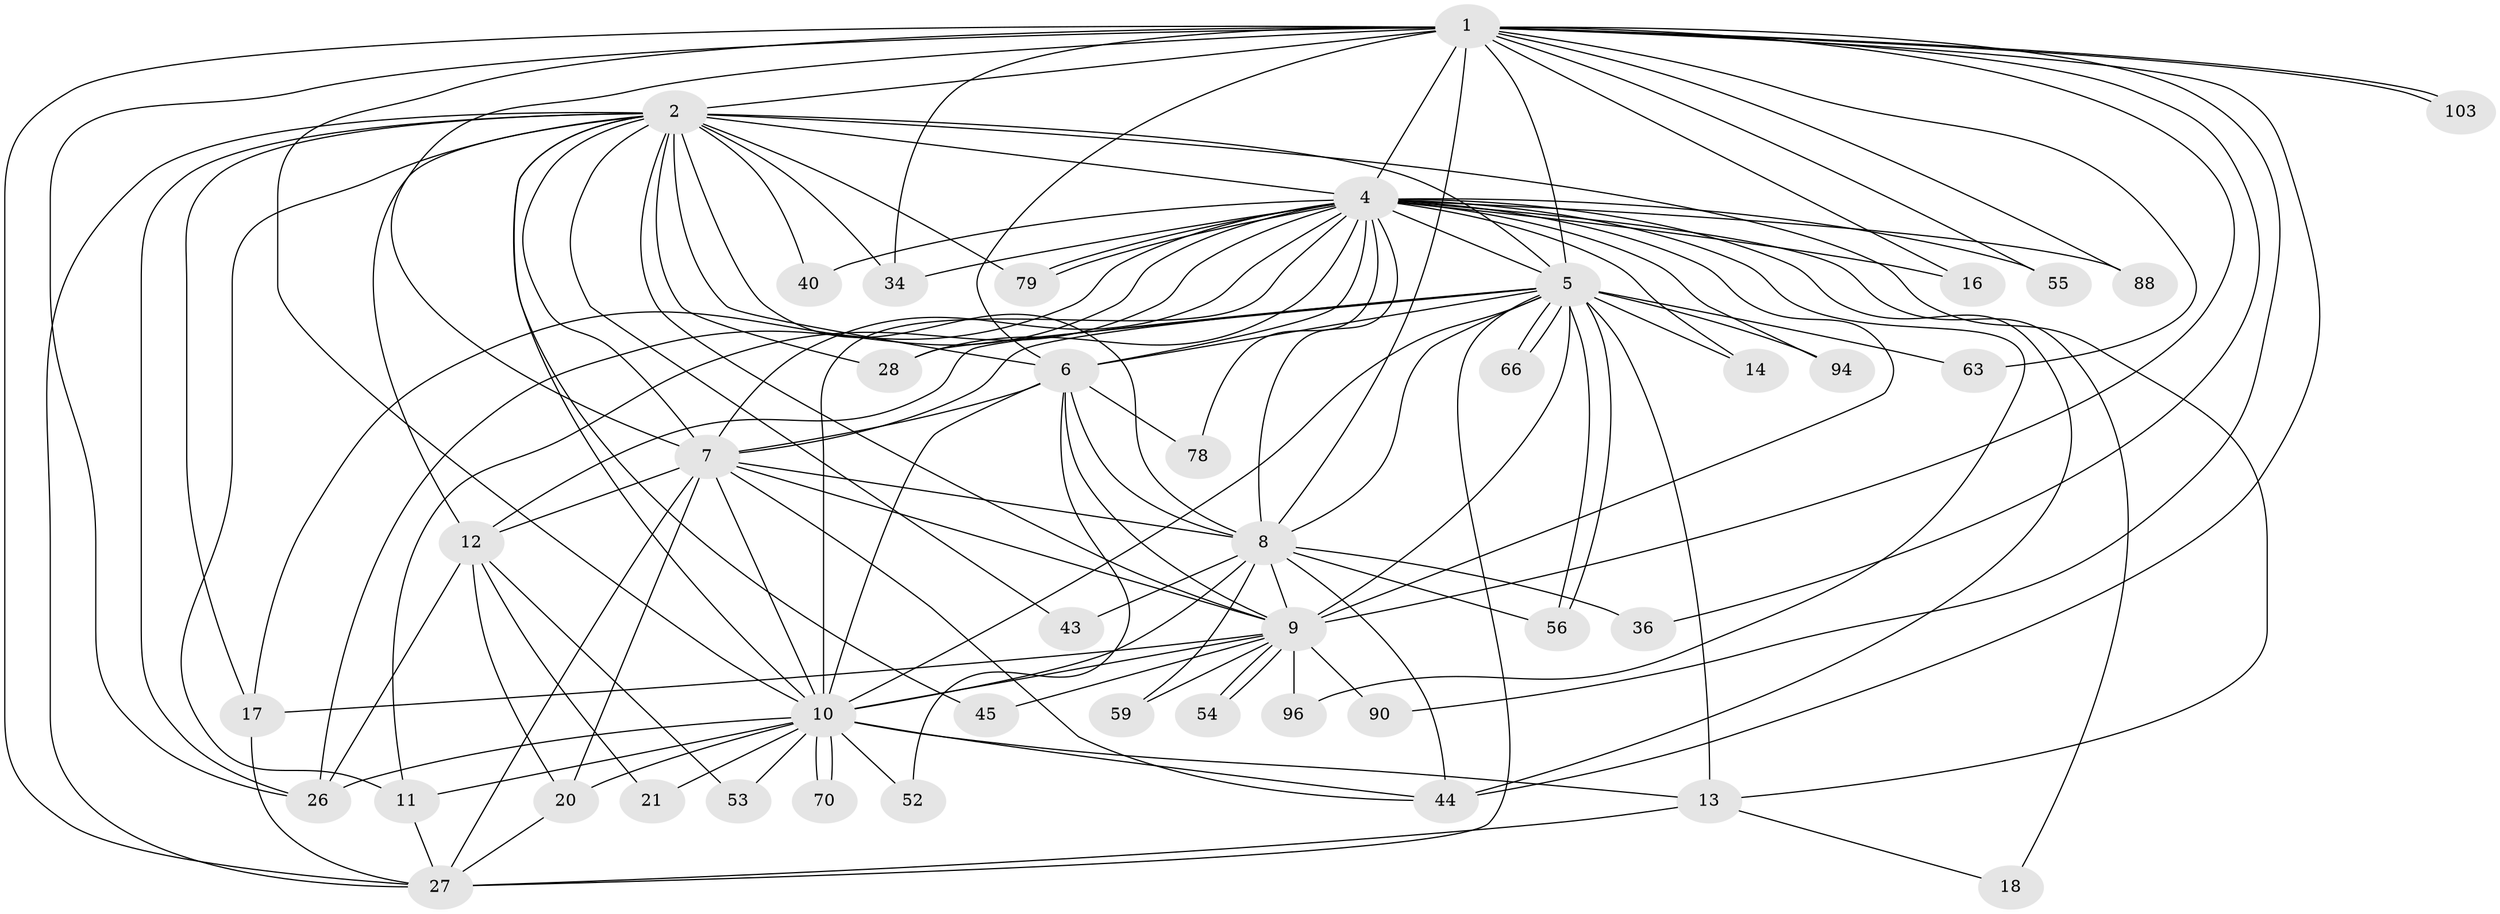 // original degree distribution, {26: 0.009259259259259259, 29: 0.009259259259259259, 18: 0.009259259259259259, 33: 0.009259259259259259, 30: 0.009259259259259259, 12: 0.009259259259259259, 14: 0.009259259259259259, 19: 0.018518518518518517, 25: 0.009259259259259259, 5: 0.06481481481481481, 8: 0.009259259259259259, 2: 0.5925925925925926, 3: 0.18518518518518517, 4: 0.046296296296296294, 6: 0.009259259259259259}
// Generated by graph-tools (version 1.1) at 2025/17/03/04/25 18:17:29]
// undirected, 43 vertices, 125 edges
graph export_dot {
graph [start="1"]
  node [color=gray90,style=filled];
  1;
  2 [super="+48+62+73+3+24+82+97+47+19+15"];
  4 [super="+33+38"];
  5 [super="+42"];
  6;
  7 [super="+31"];
  8 [super="+102+25"];
  9;
  10 [super="+49+30+87+95"];
  11 [super="+58+35+23"];
  12;
  13 [super="+85"];
  14;
  16;
  17 [super="+51"];
  18;
  20 [super="+32+106"];
  21;
  26 [super="+101+72+69+64"];
  27 [super="+41+39"];
  28 [super="+91"];
  34 [super="+65"];
  36;
  40;
  43;
  44 [super="+84+46"];
  45;
  52;
  53;
  54;
  55 [super="+77+67"];
  56 [super="+74"];
  59;
  63 [super="+86+75"];
  66;
  70;
  78;
  79 [super="+83"];
  88;
  90;
  94;
  96;
  103;
  1 -- 2 [weight=3];
  1 -- 4 [weight=2];
  1 -- 5;
  1 -- 6;
  1 -- 7 [weight=2];
  1 -- 8;
  1 -- 9;
  1 -- 10 [weight=2];
  1 -- 16;
  1 -- 27;
  1 -- 34;
  1 -- 36;
  1 -- 44;
  1 -- 55;
  1 -- 63 [weight=2];
  1 -- 88;
  1 -- 90;
  1 -- 103;
  1 -- 103;
  1 -- 26;
  2 -- 4 [weight=4];
  2 -- 5 [weight=5];
  2 -- 6 [weight=3];
  2 -- 7 [weight=6];
  2 -- 8 [weight=4];
  2 -- 9 [weight=4];
  2 -- 10 [weight=2];
  2 -- 11 [weight=2];
  2 -- 17;
  2 -- 40;
  2 -- 28;
  2 -- 34;
  2 -- 13;
  2 -- 27;
  2 -- 26 [weight=2];
  2 -- 43;
  2 -- 12 [weight=2];
  2 -- 45;
  2 -- 79;
  4 -- 5;
  4 -- 6;
  4 -- 7;
  4 -- 8 [weight=2];
  4 -- 9;
  4 -- 10 [weight=2];
  4 -- 11 [weight=3];
  4 -- 14;
  4 -- 16;
  4 -- 18;
  4 -- 28;
  4 -- 34;
  4 -- 40;
  4 -- 55 [weight=3];
  4 -- 78;
  4 -- 79;
  4 -- 79;
  4 -- 88;
  4 -- 94;
  4 -- 96;
  4 -- 17;
  4 -- 26;
  4 -- 44;
  5 -- 6;
  5 -- 7;
  5 -- 8 [weight=3];
  5 -- 9;
  5 -- 10 [weight=4];
  5 -- 12;
  5 -- 13;
  5 -- 14;
  5 -- 27;
  5 -- 28;
  5 -- 56;
  5 -- 56;
  5 -- 63 [weight=3];
  5 -- 66;
  5 -- 66;
  5 -- 94;
  6 -- 7;
  6 -- 8;
  6 -- 9;
  6 -- 10;
  6 -- 52;
  6 -- 78;
  7 -- 8;
  7 -- 9 [weight=2];
  7 -- 10;
  7 -- 12;
  7 -- 20;
  7 -- 44;
  7 -- 27;
  8 -- 9;
  8 -- 10;
  8 -- 36;
  8 -- 43;
  8 -- 44 [weight=2];
  8 -- 59;
  8 -- 56;
  9 -- 10;
  9 -- 17;
  9 -- 45;
  9 -- 54;
  9 -- 54;
  9 -- 59;
  9 -- 90;
  9 -- 96;
  10 -- 13;
  10 -- 20 [weight=3];
  10 -- 21;
  10 -- 26;
  10 -- 52;
  10 -- 53;
  10 -- 70;
  10 -- 70;
  10 -- 44;
  10 -- 11;
  11 -- 27;
  12 -- 21;
  12 -- 26;
  12 -- 53;
  12 -- 20;
  13 -- 18;
  13 -- 27;
  17 -- 27;
  20 -- 27;
}
